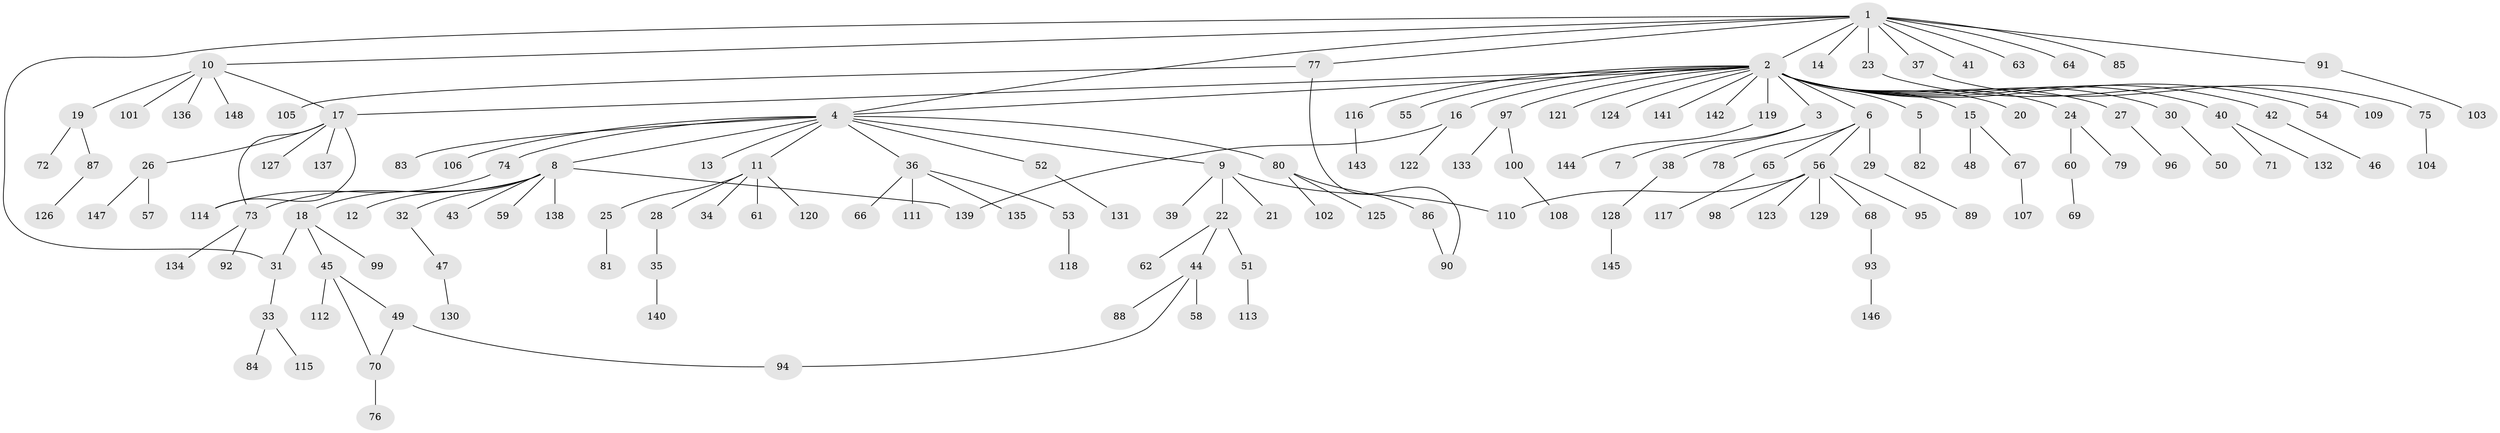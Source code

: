 // coarse degree distribution, {20: 0.03389830508474576, 2: 0.13559322033898305, 5: 0.03389830508474576, 9: 0.01694915254237288, 3: 0.05084745762711865, 1: 0.711864406779661, 4: 0.01694915254237288}
// Generated by graph-tools (version 1.1) at 2025/18/03/04/25 18:18:12]
// undirected, 148 vertices, 157 edges
graph export_dot {
graph [start="1"]
  node [color=gray90,style=filled];
  1;
  2;
  3;
  4;
  5;
  6;
  7;
  8;
  9;
  10;
  11;
  12;
  13;
  14;
  15;
  16;
  17;
  18;
  19;
  20;
  21;
  22;
  23;
  24;
  25;
  26;
  27;
  28;
  29;
  30;
  31;
  32;
  33;
  34;
  35;
  36;
  37;
  38;
  39;
  40;
  41;
  42;
  43;
  44;
  45;
  46;
  47;
  48;
  49;
  50;
  51;
  52;
  53;
  54;
  55;
  56;
  57;
  58;
  59;
  60;
  61;
  62;
  63;
  64;
  65;
  66;
  67;
  68;
  69;
  70;
  71;
  72;
  73;
  74;
  75;
  76;
  77;
  78;
  79;
  80;
  81;
  82;
  83;
  84;
  85;
  86;
  87;
  88;
  89;
  90;
  91;
  92;
  93;
  94;
  95;
  96;
  97;
  98;
  99;
  100;
  101;
  102;
  103;
  104;
  105;
  106;
  107;
  108;
  109;
  110;
  111;
  112;
  113;
  114;
  115;
  116;
  117;
  118;
  119;
  120;
  121;
  122;
  123;
  124;
  125;
  126;
  127;
  128;
  129;
  130;
  131;
  132;
  133;
  134;
  135;
  136;
  137;
  138;
  139;
  140;
  141;
  142;
  143;
  144;
  145;
  146;
  147;
  148;
  1 -- 2;
  1 -- 4;
  1 -- 10;
  1 -- 14;
  1 -- 23;
  1 -- 31;
  1 -- 37;
  1 -- 41;
  1 -- 63;
  1 -- 64;
  1 -- 77;
  1 -- 85;
  1 -- 91;
  2 -- 3;
  2 -- 4;
  2 -- 5;
  2 -- 6;
  2 -- 15;
  2 -- 16;
  2 -- 17;
  2 -- 20;
  2 -- 24;
  2 -- 27;
  2 -- 30;
  2 -- 40;
  2 -- 42;
  2 -- 54;
  2 -- 55;
  2 -- 97;
  2 -- 116;
  2 -- 119;
  2 -- 121;
  2 -- 124;
  2 -- 141;
  2 -- 142;
  3 -- 7;
  3 -- 38;
  4 -- 8;
  4 -- 9;
  4 -- 11;
  4 -- 13;
  4 -- 36;
  4 -- 52;
  4 -- 74;
  4 -- 80;
  4 -- 83;
  4 -- 106;
  5 -- 82;
  6 -- 29;
  6 -- 56;
  6 -- 65;
  6 -- 78;
  8 -- 12;
  8 -- 18;
  8 -- 32;
  8 -- 43;
  8 -- 59;
  8 -- 73;
  8 -- 138;
  8 -- 139;
  9 -- 21;
  9 -- 22;
  9 -- 39;
  9 -- 110;
  10 -- 17;
  10 -- 19;
  10 -- 101;
  10 -- 136;
  10 -- 148;
  11 -- 25;
  11 -- 28;
  11 -- 34;
  11 -- 61;
  11 -- 120;
  15 -- 48;
  15 -- 67;
  16 -- 122;
  16 -- 139;
  17 -- 26;
  17 -- 73;
  17 -- 114;
  17 -- 127;
  17 -- 137;
  18 -- 31;
  18 -- 45;
  18 -- 99;
  19 -- 72;
  19 -- 87;
  22 -- 44;
  22 -- 51;
  22 -- 62;
  23 -- 109;
  24 -- 60;
  24 -- 79;
  25 -- 81;
  26 -- 57;
  26 -- 147;
  27 -- 96;
  28 -- 35;
  29 -- 89;
  30 -- 50;
  31 -- 33;
  32 -- 47;
  33 -- 84;
  33 -- 115;
  35 -- 140;
  36 -- 53;
  36 -- 66;
  36 -- 111;
  36 -- 135;
  37 -- 75;
  38 -- 128;
  40 -- 71;
  40 -- 132;
  42 -- 46;
  44 -- 58;
  44 -- 88;
  44 -- 94;
  45 -- 49;
  45 -- 70;
  45 -- 112;
  47 -- 130;
  49 -- 70;
  49 -- 94;
  51 -- 113;
  52 -- 131;
  53 -- 118;
  56 -- 68;
  56 -- 95;
  56 -- 98;
  56 -- 110;
  56 -- 123;
  56 -- 129;
  60 -- 69;
  65 -- 117;
  67 -- 107;
  68 -- 93;
  70 -- 76;
  73 -- 92;
  73 -- 134;
  74 -- 114;
  75 -- 104;
  77 -- 90;
  77 -- 105;
  80 -- 86;
  80 -- 102;
  80 -- 125;
  86 -- 90;
  87 -- 126;
  91 -- 103;
  93 -- 146;
  97 -- 100;
  97 -- 133;
  100 -- 108;
  116 -- 143;
  119 -- 144;
  128 -- 145;
}
